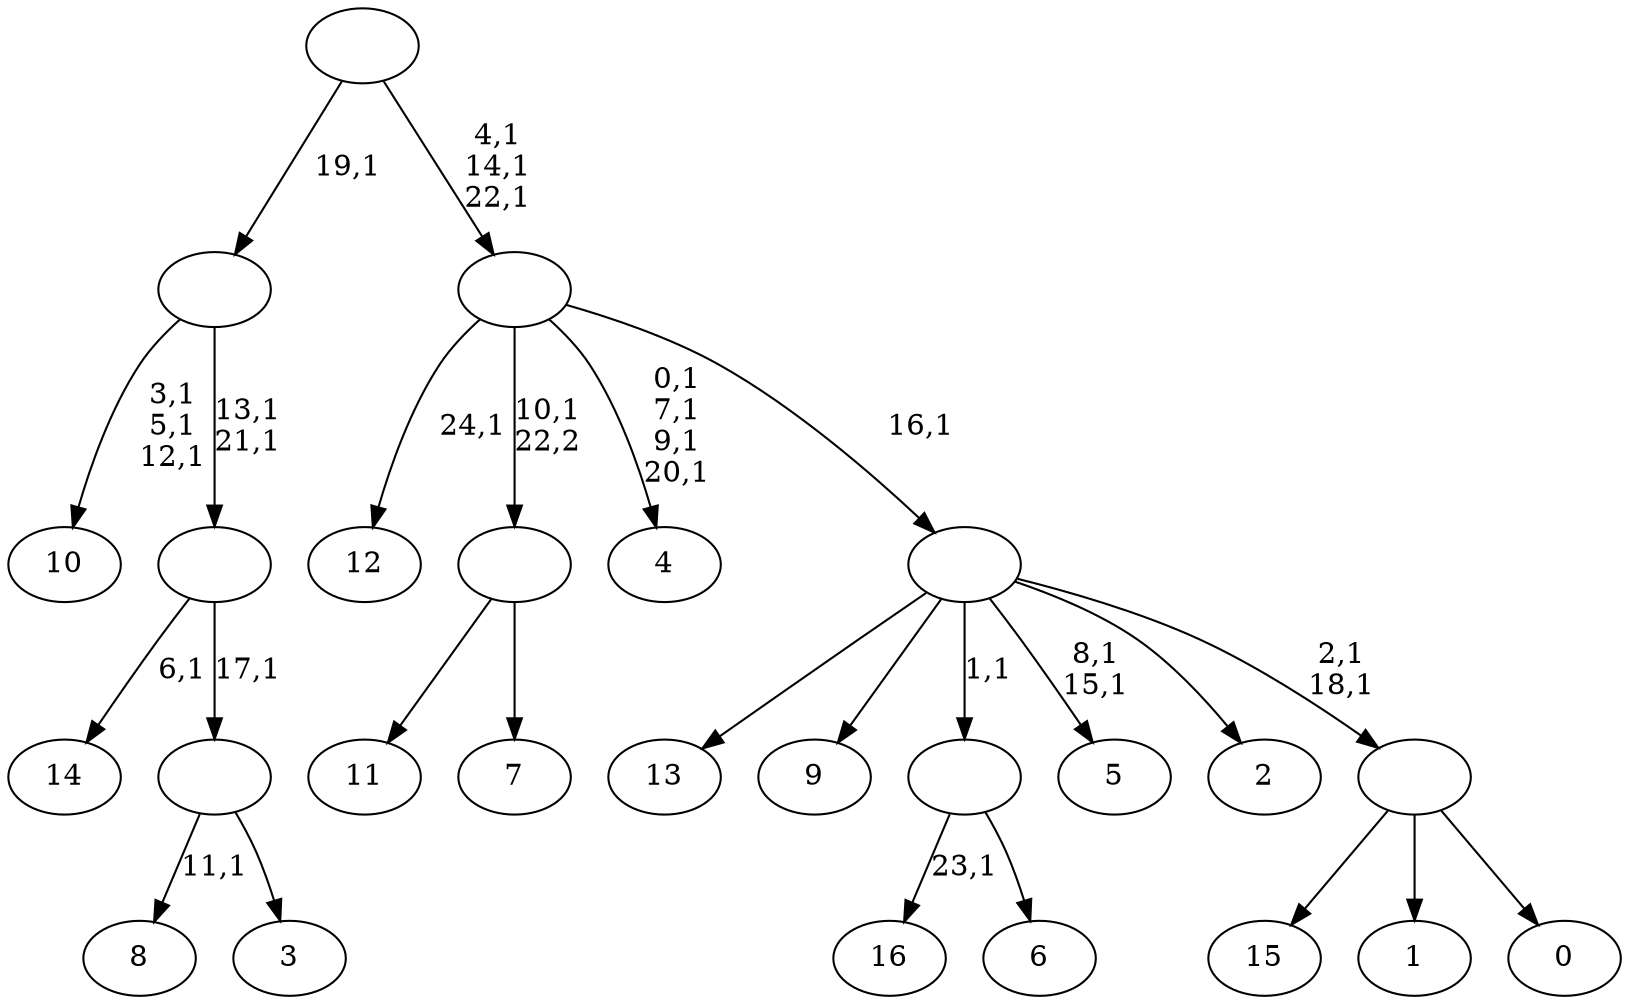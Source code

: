 digraph T {
	42 [label="16"]
	40 [label="15"]
	39 [label="14"]
	37 [label="13"]
	36 [label="12"]
	34 [label="11"]
	33 [label="10"]
	29 [label="9"]
	28 [label="8"]
	26 [label="7"]
	25 [label=""]
	24 [label="6"]
	23 [label=""]
	22 [label="5"]
	19 [label="4"]
	14 [label="3"]
	13 [label=""]
	12 [label=""]
	10 [label=""]
	9 [label="2"]
	8 [label="1"]
	7 [label="0"]
	6 [label=""]
	4 [label=""]
	3 [label=""]
	0 [label=""]
	25 -> 34 [label=""]
	25 -> 26 [label=""]
	23 -> 42 [label="23,1"]
	23 -> 24 [label=""]
	13 -> 28 [label="11,1"]
	13 -> 14 [label=""]
	12 -> 39 [label="6,1"]
	12 -> 13 [label="17,1"]
	10 -> 12 [label="13,1\n21,1"]
	10 -> 33 [label="3,1\n5,1\n12,1"]
	6 -> 40 [label=""]
	6 -> 8 [label=""]
	6 -> 7 [label=""]
	4 -> 6 [label="2,1\n18,1"]
	4 -> 22 [label="8,1\n15,1"]
	4 -> 37 [label=""]
	4 -> 29 [label=""]
	4 -> 23 [label="1,1"]
	4 -> 9 [label=""]
	3 -> 19 [label="0,1\n7,1\n9,1\n20,1"]
	3 -> 36 [label="24,1"]
	3 -> 25 [label="10,1\n22,2"]
	3 -> 4 [label="16,1"]
	0 -> 3 [label="4,1\n14,1\n22,1"]
	0 -> 10 [label="19,1"]
}
